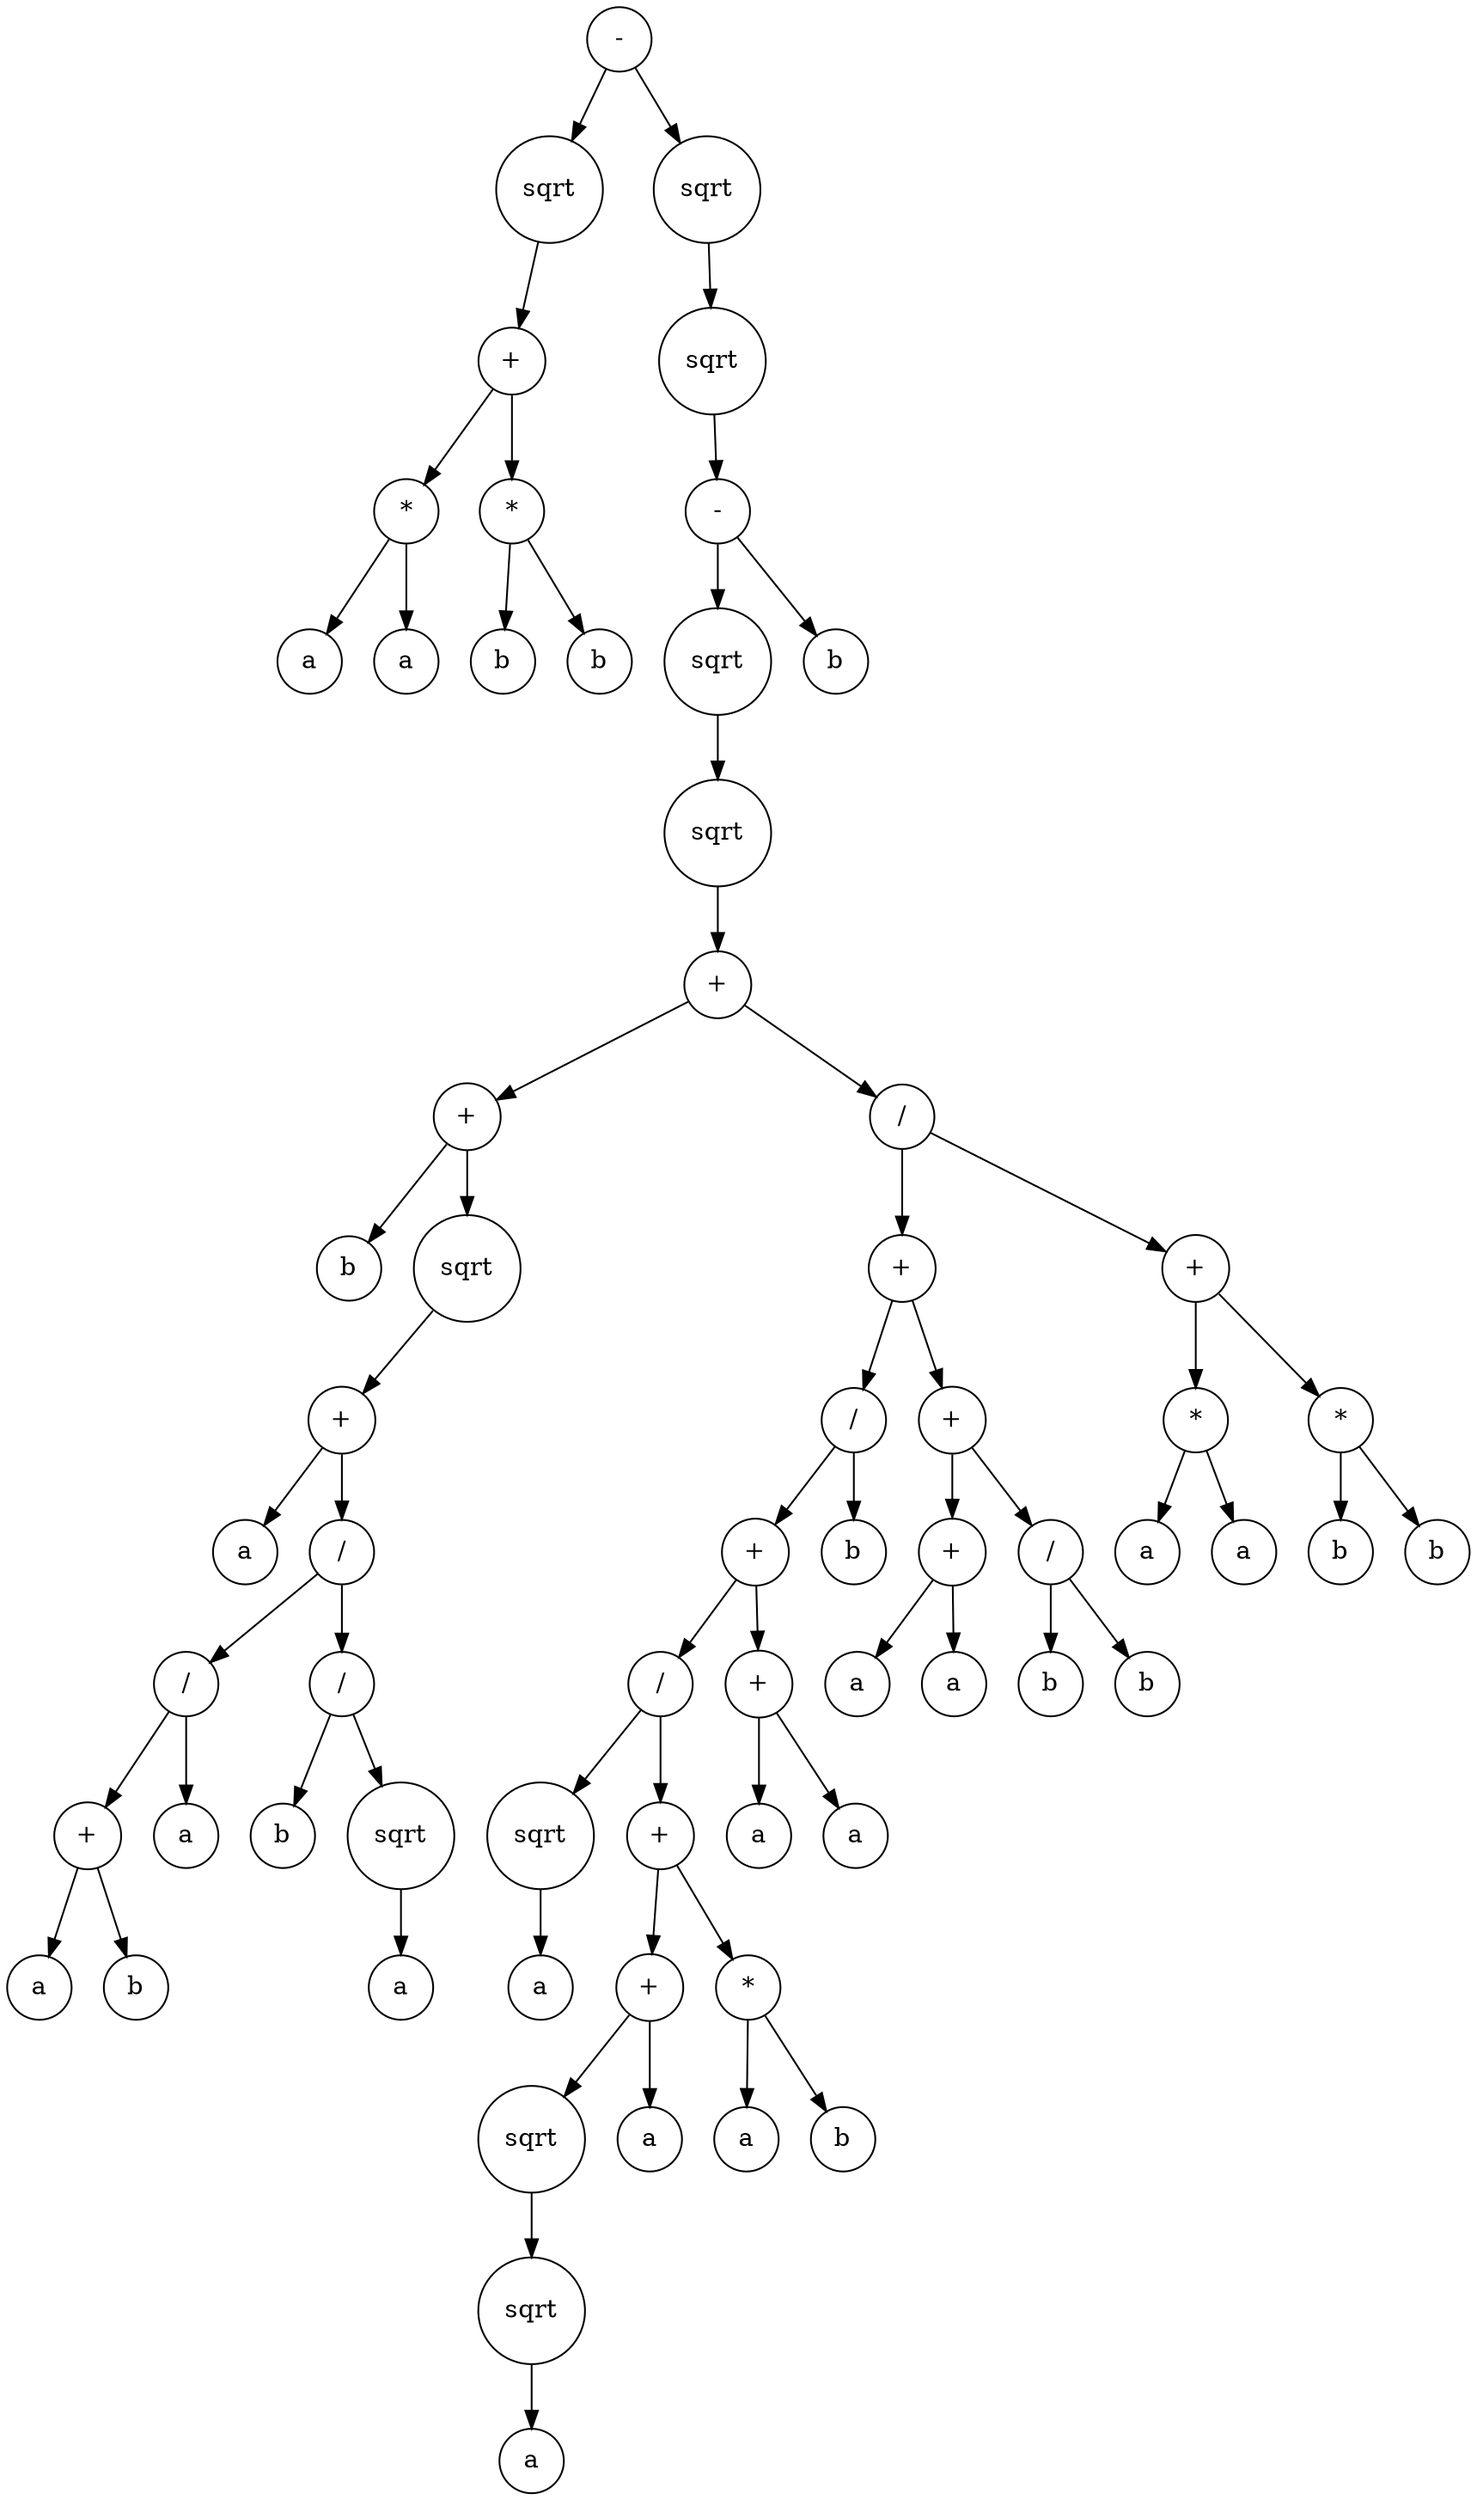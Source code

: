digraph g {
graph [ordering=out];
node [shape=circle];
n[label = "-"];
n0[label = "sqrt"];
n00[label = "+"];
n000[label = "*"];
n0000[label = "a"];
n000 -> n0000;
n0001[label = "a"];
n000 -> n0001;
n00 -> n000;
n001[label = "*"];
n0010[label = "b"];
n001 -> n0010;
n0011[label = "b"];
n001 -> n0011;
n00 -> n001;
n0 -> n00;
n -> n0;
n1[label = "sqrt"];
n10[label = "sqrt"];
n100[label = "-"];
n1000[label = "sqrt"];
n10000[label = "sqrt"];
n100000[label = "+"];
n1000000[label = "+"];
n10000000[label = "b"];
n1000000 -> n10000000;
n10000001[label = "sqrt"];
n100000010[label = "+"];
n1000000100[label = "a"];
n100000010 -> n1000000100;
n1000000101[label = "/"];
n10000001010[label = "/"];
n100000010100[label = "+"];
n1000000101000[label = "a"];
n100000010100 -> n1000000101000;
n1000000101001[label = "b"];
n100000010100 -> n1000000101001;
n10000001010 -> n100000010100;
n100000010101[label = "a"];
n10000001010 -> n100000010101;
n1000000101 -> n10000001010;
n10000001011[label = "/"];
n100000010110[label = "b"];
n10000001011 -> n100000010110;
n100000010111[label = "sqrt"];
n1000000101110[label = "a"];
n100000010111 -> n1000000101110;
n10000001011 -> n100000010111;
n1000000101 -> n10000001011;
n100000010 -> n1000000101;
n10000001 -> n100000010;
n1000000 -> n10000001;
n100000 -> n1000000;
n1000001[label = "/"];
n10000010[label = "+"];
n100000100[label = "/"];
n1000001000[label = "+"];
n10000010000[label = "/"];
n100000100000[label = "sqrt"];
n1000001000000[label = "a"];
n100000100000 -> n1000001000000;
n10000010000 -> n100000100000;
n100000100001[label = "+"];
n1000001000010[label = "+"];
n10000010000100[label = "sqrt"];
n100000100001000[label = "sqrt"];
n1000001000010000[label = "a"];
n100000100001000 -> n1000001000010000;
n10000010000100 -> n100000100001000;
n1000001000010 -> n10000010000100;
n10000010000101[label = "a"];
n1000001000010 -> n10000010000101;
n100000100001 -> n1000001000010;
n1000001000011[label = "*"];
n10000010000110[label = "a"];
n1000001000011 -> n10000010000110;
n10000010000111[label = "b"];
n1000001000011 -> n10000010000111;
n100000100001 -> n1000001000011;
n10000010000 -> n100000100001;
n1000001000 -> n10000010000;
n10000010001[label = "+"];
n100000100010[label = "a"];
n10000010001 -> n100000100010;
n100000100011[label = "a"];
n10000010001 -> n100000100011;
n1000001000 -> n10000010001;
n100000100 -> n1000001000;
n1000001001[label = "b"];
n100000100 -> n1000001001;
n10000010 -> n100000100;
n100000101[label = "+"];
n1000001010[label = "+"];
n10000010100[label = "a"];
n1000001010 -> n10000010100;
n10000010101[label = "a"];
n1000001010 -> n10000010101;
n100000101 -> n1000001010;
n1000001011[label = "/"];
n10000010110[label = "b"];
n1000001011 -> n10000010110;
n10000010111[label = "b"];
n1000001011 -> n10000010111;
n100000101 -> n1000001011;
n10000010 -> n100000101;
n1000001 -> n10000010;
n10000011[label = "+"];
n100000110[label = "*"];
n1000001100[label = "a"];
n100000110 -> n1000001100;
n1000001101[label = "a"];
n100000110 -> n1000001101;
n10000011 -> n100000110;
n100000111[label = "*"];
n1000001110[label = "b"];
n100000111 -> n1000001110;
n1000001111[label = "b"];
n100000111 -> n1000001111;
n10000011 -> n100000111;
n1000001 -> n10000011;
n100000 -> n1000001;
n10000 -> n100000;
n1000 -> n10000;
n100 -> n1000;
n1001[label = "b"];
n100 -> n1001;
n10 -> n100;
n1 -> n10;
n -> n1;
}
